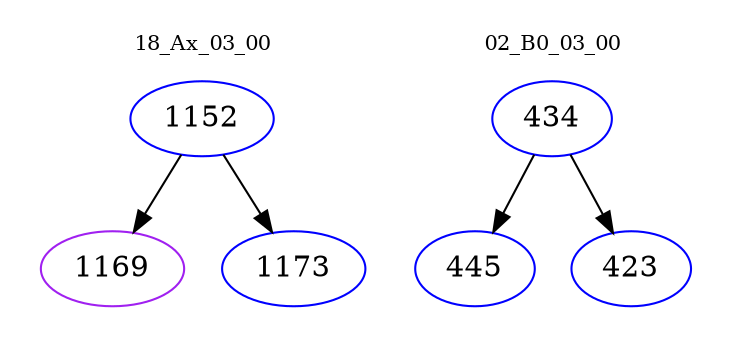 digraph{
subgraph cluster_0 {
color = white
label = "18_Ax_03_00";
fontsize=10;
T0_1152 [label="1152", color="blue"]
T0_1152 -> T0_1169 [color="black"]
T0_1169 [label="1169", color="purple"]
T0_1152 -> T0_1173 [color="black"]
T0_1173 [label="1173", color="blue"]
}
subgraph cluster_1 {
color = white
label = "02_B0_03_00";
fontsize=10;
T1_434 [label="434", color="blue"]
T1_434 -> T1_445 [color="black"]
T1_445 [label="445", color="blue"]
T1_434 -> T1_423 [color="black"]
T1_423 [label="423", color="blue"]
}
}

